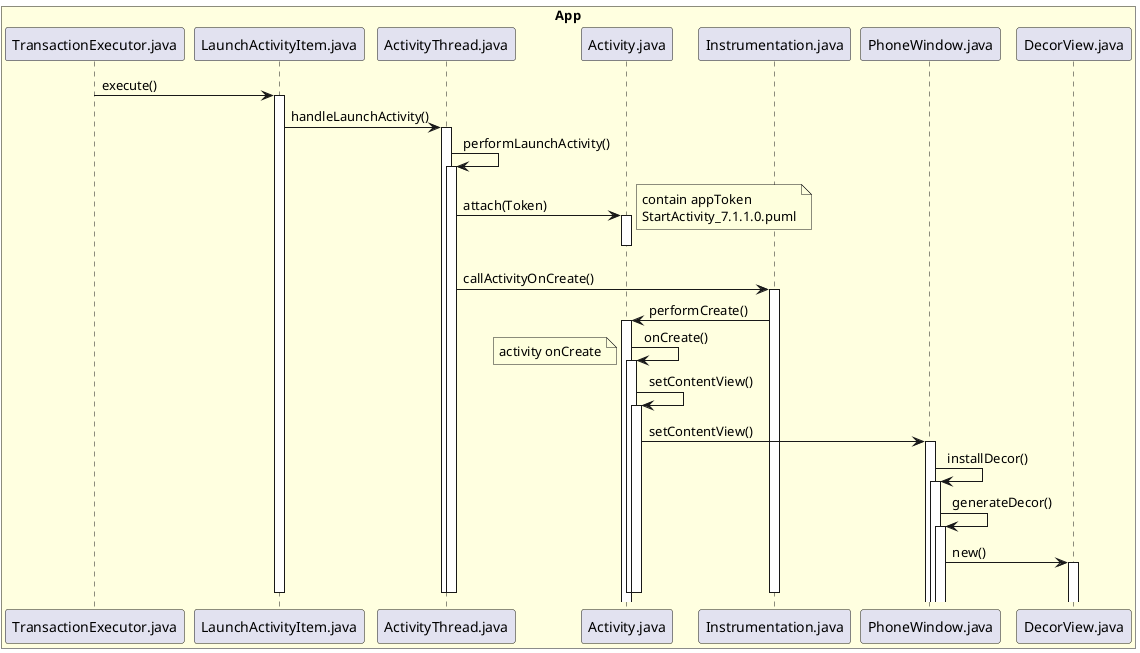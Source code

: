 @startuml

box "App" #LightYellow
participant TransactionExecutor.java
participant LaunchActivityItem.java
participant ActivityThread.java
participant Activity.java
participant Instrumentation.java
participant PhoneWindow.java
participant DecorView.java
end box

TransactionExecutor.java -> LaunchActivityItem.java:execute()
activate LaunchActivityItem.java

LaunchActivityItem.java -> ActivityThread.java:handleLaunchActivity()
activate ActivityThread.java
ActivityThread.java -> ActivityThread.java:performLaunchActivity()
activate ActivityThread.java
ActivityThread.java -> Activity.java:attach(Token)
activate Activity.java
deactivate Activity.java
note right
contain appToken
StartActivity_7.1.1.0.puml
end note
ActivityThread.java -> Instrumentation.java:callActivityOnCreate()
activate Instrumentation.java
Instrumentation.java -> Activity.java:performCreate()
activate Activity.java
Activity.java -> Activity.java:onCreate()
note left: activity onCreate
activate Activity.java
Activity.java -> Activity.java:setContentView()
activate Activity.java
Activity.java -> PhoneWindow.java:setContentView()
activate PhoneWindow.java
PhoneWindow.java -> PhoneWindow.java:installDecor()
activate PhoneWindow.java
PhoneWindow.java -> PhoneWindow.java:generateDecor()
activate PhoneWindow.java
PhoneWindow.java -> DecorView.java:new()
activate DecorView.java


deactivate Activity.java
deactivate Activity.java
deactivate Instrumentation.java
deactivate ActivityThread.java
deactivate TransactionExecutor.java
deactivate LaunchActivityItem.java
deactivate ActivityThread.java

@enduml